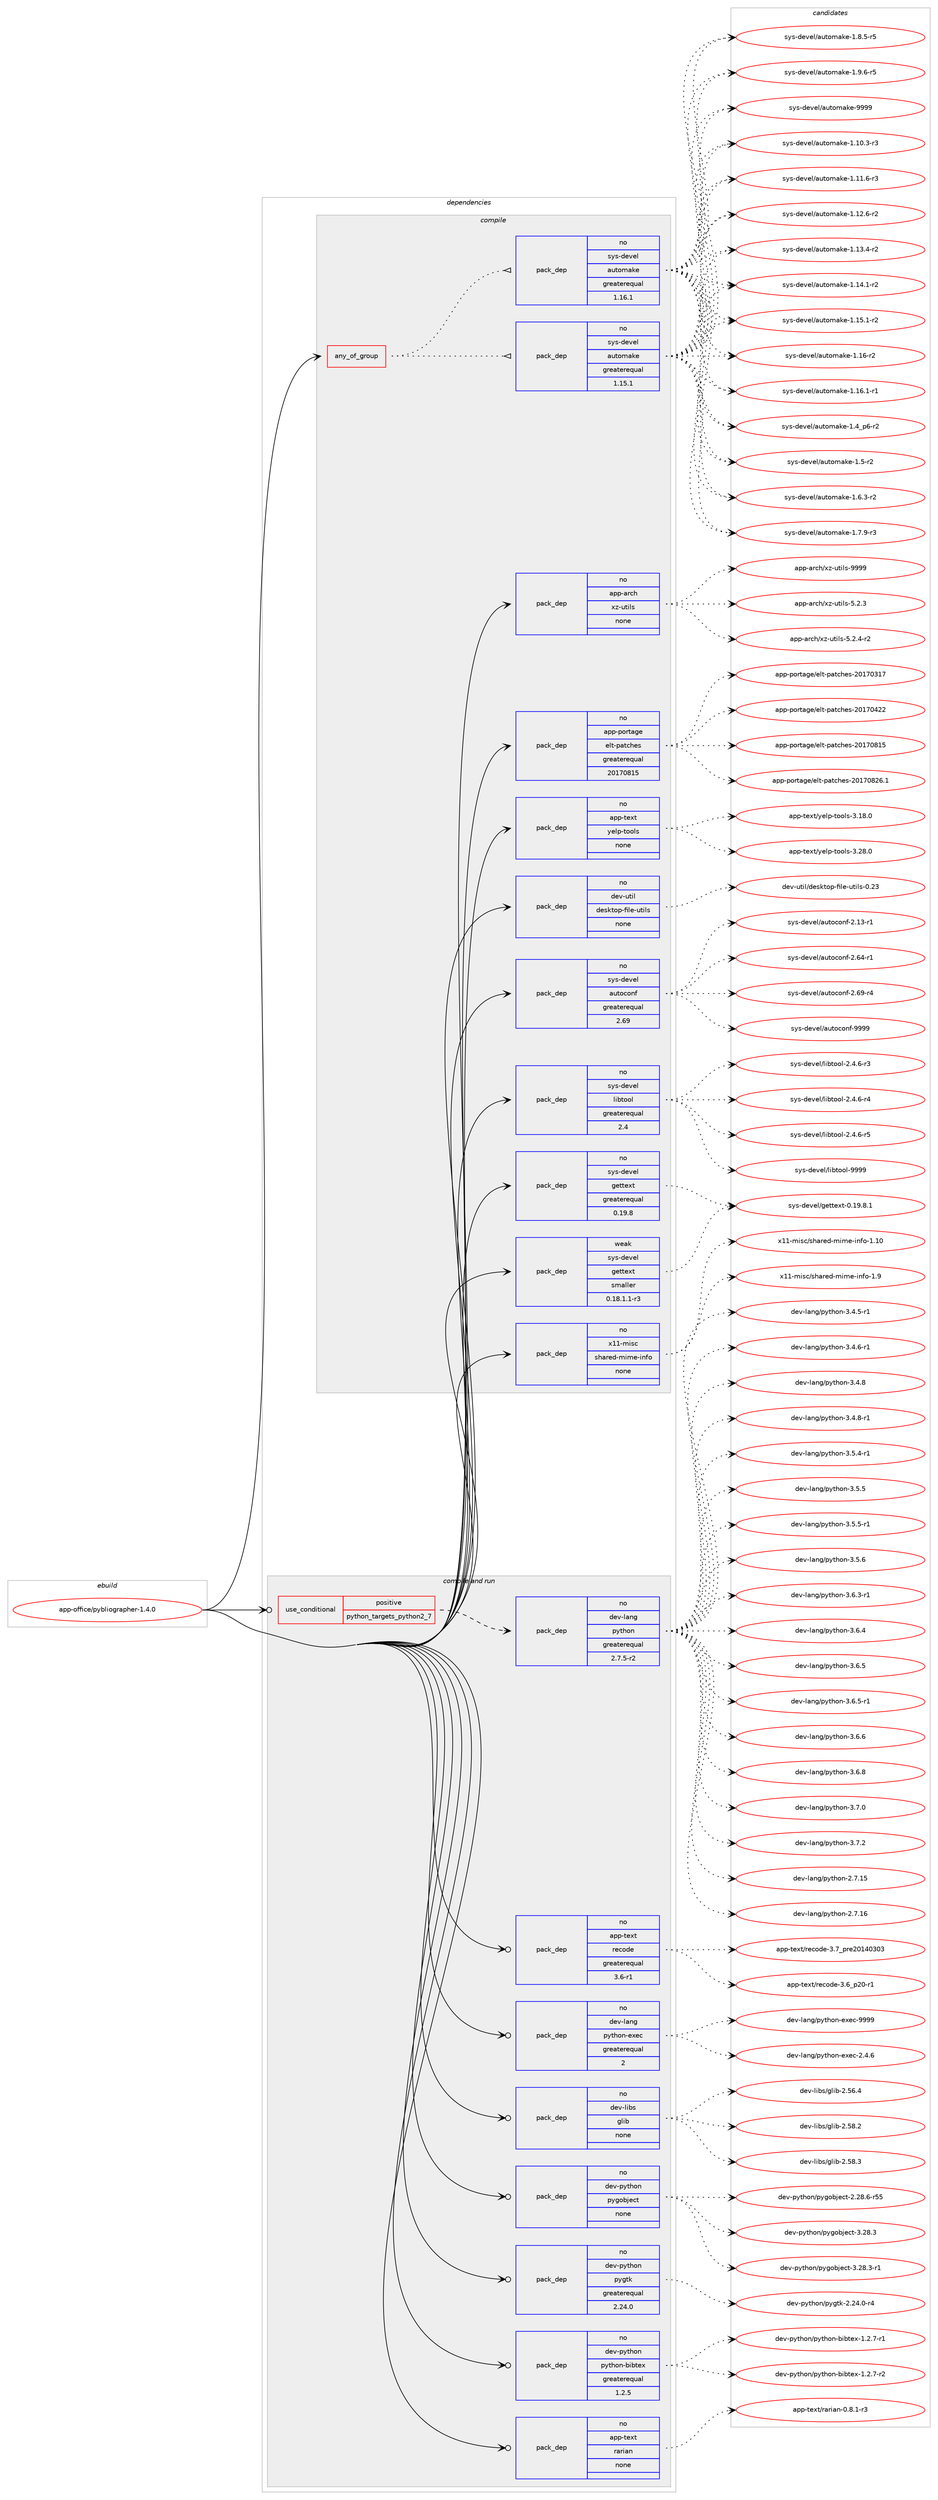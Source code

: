 digraph prolog {

# *************
# Graph options
# *************

newrank=true;
concentrate=true;
compound=true;
graph [rankdir=LR,fontname=Helvetica,fontsize=10,ranksep=1.5];#, ranksep=2.5, nodesep=0.2];
edge  [arrowhead=vee];
node  [fontname=Helvetica,fontsize=10];

# **********
# The ebuild
# **********

subgraph cluster_leftcol {
color=gray;
rank=same;
label=<<i>ebuild</i>>;
id [label="app-office/pybliographer-1.4.0", color=red, width=4, href="../app-office/pybliographer-1.4.0.svg"];
}

# ****************
# The dependencies
# ****************

subgraph cluster_midcol {
color=gray;
label=<<i>dependencies</i>>;
subgraph cluster_compile {
fillcolor="#eeeeee";
style=filled;
label=<<i>compile</i>>;
subgraph any19792 {
dependency1304336 [label=<<TABLE BORDER="0" CELLBORDER="1" CELLSPACING="0" CELLPADDING="4"><TR><TD CELLPADDING="10">any_of_group</TD></TR></TABLE>>, shape=none, color=red];subgraph pack929516 {
dependency1304337 [label=<<TABLE BORDER="0" CELLBORDER="1" CELLSPACING="0" CELLPADDING="4" WIDTH="220"><TR><TD ROWSPAN="6" CELLPADDING="30">pack_dep</TD></TR><TR><TD WIDTH="110">no</TD></TR><TR><TD>sys-devel</TD></TR><TR><TD>automake</TD></TR><TR><TD>greaterequal</TD></TR><TR><TD>1.16.1</TD></TR></TABLE>>, shape=none, color=blue];
}
dependency1304336:e -> dependency1304337:w [weight=20,style="dotted",arrowhead="oinv"];
subgraph pack929517 {
dependency1304338 [label=<<TABLE BORDER="0" CELLBORDER="1" CELLSPACING="0" CELLPADDING="4" WIDTH="220"><TR><TD ROWSPAN="6" CELLPADDING="30">pack_dep</TD></TR><TR><TD WIDTH="110">no</TD></TR><TR><TD>sys-devel</TD></TR><TR><TD>automake</TD></TR><TR><TD>greaterequal</TD></TR><TR><TD>1.15.1</TD></TR></TABLE>>, shape=none, color=blue];
}
dependency1304336:e -> dependency1304338:w [weight=20,style="dotted",arrowhead="oinv"];
}
id:e -> dependency1304336:w [weight=20,style="solid",arrowhead="vee"];
subgraph pack929518 {
dependency1304339 [label=<<TABLE BORDER="0" CELLBORDER="1" CELLSPACING="0" CELLPADDING="4" WIDTH="220"><TR><TD ROWSPAN="6" CELLPADDING="30">pack_dep</TD></TR><TR><TD WIDTH="110">no</TD></TR><TR><TD>app-arch</TD></TR><TR><TD>xz-utils</TD></TR><TR><TD>none</TD></TR><TR><TD></TD></TR></TABLE>>, shape=none, color=blue];
}
id:e -> dependency1304339:w [weight=20,style="solid",arrowhead="vee"];
subgraph pack929519 {
dependency1304340 [label=<<TABLE BORDER="0" CELLBORDER="1" CELLSPACING="0" CELLPADDING="4" WIDTH="220"><TR><TD ROWSPAN="6" CELLPADDING="30">pack_dep</TD></TR><TR><TD WIDTH="110">no</TD></TR><TR><TD>app-portage</TD></TR><TR><TD>elt-patches</TD></TR><TR><TD>greaterequal</TD></TR><TR><TD>20170815</TD></TR></TABLE>>, shape=none, color=blue];
}
id:e -> dependency1304340:w [weight=20,style="solid",arrowhead="vee"];
subgraph pack929520 {
dependency1304341 [label=<<TABLE BORDER="0" CELLBORDER="1" CELLSPACING="0" CELLPADDING="4" WIDTH="220"><TR><TD ROWSPAN="6" CELLPADDING="30">pack_dep</TD></TR><TR><TD WIDTH="110">no</TD></TR><TR><TD>app-text</TD></TR><TR><TD>yelp-tools</TD></TR><TR><TD>none</TD></TR><TR><TD></TD></TR></TABLE>>, shape=none, color=blue];
}
id:e -> dependency1304341:w [weight=20,style="solid",arrowhead="vee"];
subgraph pack929521 {
dependency1304342 [label=<<TABLE BORDER="0" CELLBORDER="1" CELLSPACING="0" CELLPADDING="4" WIDTH="220"><TR><TD ROWSPAN="6" CELLPADDING="30">pack_dep</TD></TR><TR><TD WIDTH="110">no</TD></TR><TR><TD>dev-util</TD></TR><TR><TD>desktop-file-utils</TD></TR><TR><TD>none</TD></TR><TR><TD></TD></TR></TABLE>>, shape=none, color=blue];
}
id:e -> dependency1304342:w [weight=20,style="solid",arrowhead="vee"];
subgraph pack929522 {
dependency1304343 [label=<<TABLE BORDER="0" CELLBORDER="1" CELLSPACING="0" CELLPADDING="4" WIDTH="220"><TR><TD ROWSPAN="6" CELLPADDING="30">pack_dep</TD></TR><TR><TD WIDTH="110">no</TD></TR><TR><TD>sys-devel</TD></TR><TR><TD>autoconf</TD></TR><TR><TD>greaterequal</TD></TR><TR><TD>2.69</TD></TR></TABLE>>, shape=none, color=blue];
}
id:e -> dependency1304343:w [weight=20,style="solid",arrowhead="vee"];
subgraph pack929523 {
dependency1304344 [label=<<TABLE BORDER="0" CELLBORDER="1" CELLSPACING="0" CELLPADDING="4" WIDTH="220"><TR><TD ROWSPAN="6" CELLPADDING="30">pack_dep</TD></TR><TR><TD WIDTH="110">no</TD></TR><TR><TD>sys-devel</TD></TR><TR><TD>gettext</TD></TR><TR><TD>greaterequal</TD></TR><TR><TD>0.19.8</TD></TR></TABLE>>, shape=none, color=blue];
}
id:e -> dependency1304344:w [weight=20,style="solid",arrowhead="vee"];
subgraph pack929524 {
dependency1304345 [label=<<TABLE BORDER="0" CELLBORDER="1" CELLSPACING="0" CELLPADDING="4" WIDTH="220"><TR><TD ROWSPAN="6" CELLPADDING="30">pack_dep</TD></TR><TR><TD WIDTH="110">no</TD></TR><TR><TD>sys-devel</TD></TR><TR><TD>libtool</TD></TR><TR><TD>greaterequal</TD></TR><TR><TD>2.4</TD></TR></TABLE>>, shape=none, color=blue];
}
id:e -> dependency1304345:w [weight=20,style="solid",arrowhead="vee"];
subgraph pack929525 {
dependency1304346 [label=<<TABLE BORDER="0" CELLBORDER="1" CELLSPACING="0" CELLPADDING="4" WIDTH="220"><TR><TD ROWSPAN="6" CELLPADDING="30">pack_dep</TD></TR><TR><TD WIDTH="110">no</TD></TR><TR><TD>x11-misc</TD></TR><TR><TD>shared-mime-info</TD></TR><TR><TD>none</TD></TR><TR><TD></TD></TR></TABLE>>, shape=none, color=blue];
}
id:e -> dependency1304346:w [weight=20,style="solid",arrowhead="vee"];
subgraph pack929526 {
dependency1304347 [label=<<TABLE BORDER="0" CELLBORDER="1" CELLSPACING="0" CELLPADDING="4" WIDTH="220"><TR><TD ROWSPAN="6" CELLPADDING="30">pack_dep</TD></TR><TR><TD WIDTH="110">weak</TD></TR><TR><TD>sys-devel</TD></TR><TR><TD>gettext</TD></TR><TR><TD>smaller</TD></TR><TR><TD>0.18.1.1-r3</TD></TR></TABLE>>, shape=none, color=blue];
}
id:e -> dependency1304347:w [weight=20,style="solid",arrowhead="vee"];
}
subgraph cluster_compileandrun {
fillcolor="#eeeeee";
style=filled;
label=<<i>compile and run</i>>;
subgraph cond354486 {
dependency1304348 [label=<<TABLE BORDER="0" CELLBORDER="1" CELLSPACING="0" CELLPADDING="4"><TR><TD ROWSPAN="3" CELLPADDING="10">use_conditional</TD></TR><TR><TD>positive</TD></TR><TR><TD>python_targets_python2_7</TD></TR></TABLE>>, shape=none, color=red];
subgraph pack929527 {
dependency1304349 [label=<<TABLE BORDER="0" CELLBORDER="1" CELLSPACING="0" CELLPADDING="4" WIDTH="220"><TR><TD ROWSPAN="6" CELLPADDING="30">pack_dep</TD></TR><TR><TD WIDTH="110">no</TD></TR><TR><TD>dev-lang</TD></TR><TR><TD>python</TD></TR><TR><TD>greaterequal</TD></TR><TR><TD>2.7.5-r2</TD></TR></TABLE>>, shape=none, color=blue];
}
dependency1304348:e -> dependency1304349:w [weight=20,style="dashed",arrowhead="vee"];
}
id:e -> dependency1304348:w [weight=20,style="solid",arrowhead="odotvee"];
subgraph pack929528 {
dependency1304350 [label=<<TABLE BORDER="0" CELLBORDER="1" CELLSPACING="0" CELLPADDING="4" WIDTH="220"><TR><TD ROWSPAN="6" CELLPADDING="30">pack_dep</TD></TR><TR><TD WIDTH="110">no</TD></TR><TR><TD>app-text</TD></TR><TR><TD>rarian</TD></TR><TR><TD>none</TD></TR><TR><TD></TD></TR></TABLE>>, shape=none, color=blue];
}
id:e -> dependency1304350:w [weight=20,style="solid",arrowhead="odotvee"];
subgraph pack929529 {
dependency1304351 [label=<<TABLE BORDER="0" CELLBORDER="1" CELLSPACING="0" CELLPADDING="4" WIDTH="220"><TR><TD ROWSPAN="6" CELLPADDING="30">pack_dep</TD></TR><TR><TD WIDTH="110">no</TD></TR><TR><TD>app-text</TD></TR><TR><TD>recode</TD></TR><TR><TD>greaterequal</TD></TR><TR><TD>3.6-r1</TD></TR></TABLE>>, shape=none, color=blue];
}
id:e -> dependency1304351:w [weight=20,style="solid",arrowhead="odotvee"];
subgraph pack929530 {
dependency1304352 [label=<<TABLE BORDER="0" CELLBORDER="1" CELLSPACING="0" CELLPADDING="4" WIDTH="220"><TR><TD ROWSPAN="6" CELLPADDING="30">pack_dep</TD></TR><TR><TD WIDTH="110">no</TD></TR><TR><TD>dev-lang</TD></TR><TR><TD>python-exec</TD></TR><TR><TD>greaterequal</TD></TR><TR><TD>2</TD></TR></TABLE>>, shape=none, color=blue];
}
id:e -> dependency1304352:w [weight=20,style="solid",arrowhead="odotvee"];
subgraph pack929531 {
dependency1304353 [label=<<TABLE BORDER="0" CELLBORDER="1" CELLSPACING="0" CELLPADDING="4" WIDTH="220"><TR><TD ROWSPAN="6" CELLPADDING="30">pack_dep</TD></TR><TR><TD WIDTH="110">no</TD></TR><TR><TD>dev-libs</TD></TR><TR><TD>glib</TD></TR><TR><TD>none</TD></TR><TR><TD></TD></TR></TABLE>>, shape=none, color=blue];
}
id:e -> dependency1304353:w [weight=20,style="solid",arrowhead="odotvee"];
subgraph pack929532 {
dependency1304354 [label=<<TABLE BORDER="0" CELLBORDER="1" CELLSPACING="0" CELLPADDING="4" WIDTH="220"><TR><TD ROWSPAN="6" CELLPADDING="30">pack_dep</TD></TR><TR><TD WIDTH="110">no</TD></TR><TR><TD>dev-python</TD></TR><TR><TD>pygobject</TD></TR><TR><TD>none</TD></TR><TR><TD></TD></TR></TABLE>>, shape=none, color=blue];
}
id:e -> dependency1304354:w [weight=20,style="solid",arrowhead="odotvee"];
subgraph pack929533 {
dependency1304355 [label=<<TABLE BORDER="0" CELLBORDER="1" CELLSPACING="0" CELLPADDING="4" WIDTH="220"><TR><TD ROWSPAN="6" CELLPADDING="30">pack_dep</TD></TR><TR><TD WIDTH="110">no</TD></TR><TR><TD>dev-python</TD></TR><TR><TD>pygtk</TD></TR><TR><TD>greaterequal</TD></TR><TR><TD>2.24.0</TD></TR></TABLE>>, shape=none, color=blue];
}
id:e -> dependency1304355:w [weight=20,style="solid",arrowhead="odotvee"];
subgraph pack929534 {
dependency1304356 [label=<<TABLE BORDER="0" CELLBORDER="1" CELLSPACING="0" CELLPADDING="4" WIDTH="220"><TR><TD ROWSPAN="6" CELLPADDING="30">pack_dep</TD></TR><TR><TD WIDTH="110">no</TD></TR><TR><TD>dev-python</TD></TR><TR><TD>python-bibtex</TD></TR><TR><TD>greaterequal</TD></TR><TR><TD>1.2.5</TD></TR></TABLE>>, shape=none, color=blue];
}
id:e -> dependency1304356:w [weight=20,style="solid",arrowhead="odotvee"];
}
subgraph cluster_run {
fillcolor="#eeeeee";
style=filled;
label=<<i>run</i>>;
}
}

# **************
# The candidates
# **************

subgraph cluster_choices {
rank=same;
color=gray;
label=<<i>candidates</i>>;

subgraph choice929516 {
color=black;
nodesep=1;
choice11512111545100101118101108479711711611110997107101454946494846514511451 [label="sys-devel/automake-1.10.3-r3", color=red, width=4,href="../sys-devel/automake-1.10.3-r3.svg"];
choice11512111545100101118101108479711711611110997107101454946494946544511451 [label="sys-devel/automake-1.11.6-r3", color=red, width=4,href="../sys-devel/automake-1.11.6-r3.svg"];
choice11512111545100101118101108479711711611110997107101454946495046544511450 [label="sys-devel/automake-1.12.6-r2", color=red, width=4,href="../sys-devel/automake-1.12.6-r2.svg"];
choice11512111545100101118101108479711711611110997107101454946495146524511450 [label="sys-devel/automake-1.13.4-r2", color=red, width=4,href="../sys-devel/automake-1.13.4-r2.svg"];
choice11512111545100101118101108479711711611110997107101454946495246494511450 [label="sys-devel/automake-1.14.1-r2", color=red, width=4,href="../sys-devel/automake-1.14.1-r2.svg"];
choice11512111545100101118101108479711711611110997107101454946495346494511450 [label="sys-devel/automake-1.15.1-r2", color=red, width=4,href="../sys-devel/automake-1.15.1-r2.svg"];
choice1151211154510010111810110847971171161111099710710145494649544511450 [label="sys-devel/automake-1.16-r2", color=red, width=4,href="../sys-devel/automake-1.16-r2.svg"];
choice11512111545100101118101108479711711611110997107101454946495446494511449 [label="sys-devel/automake-1.16.1-r1", color=red, width=4,href="../sys-devel/automake-1.16.1-r1.svg"];
choice115121115451001011181011084797117116111109971071014549465295112544511450 [label="sys-devel/automake-1.4_p6-r2", color=red, width=4,href="../sys-devel/automake-1.4_p6-r2.svg"];
choice11512111545100101118101108479711711611110997107101454946534511450 [label="sys-devel/automake-1.5-r2", color=red, width=4,href="../sys-devel/automake-1.5-r2.svg"];
choice115121115451001011181011084797117116111109971071014549465446514511450 [label="sys-devel/automake-1.6.3-r2", color=red, width=4,href="../sys-devel/automake-1.6.3-r2.svg"];
choice115121115451001011181011084797117116111109971071014549465546574511451 [label="sys-devel/automake-1.7.9-r3", color=red, width=4,href="../sys-devel/automake-1.7.9-r3.svg"];
choice115121115451001011181011084797117116111109971071014549465646534511453 [label="sys-devel/automake-1.8.5-r5", color=red, width=4,href="../sys-devel/automake-1.8.5-r5.svg"];
choice115121115451001011181011084797117116111109971071014549465746544511453 [label="sys-devel/automake-1.9.6-r5", color=red, width=4,href="../sys-devel/automake-1.9.6-r5.svg"];
choice115121115451001011181011084797117116111109971071014557575757 [label="sys-devel/automake-9999", color=red, width=4,href="../sys-devel/automake-9999.svg"];
dependency1304337:e -> choice11512111545100101118101108479711711611110997107101454946494846514511451:w [style=dotted,weight="100"];
dependency1304337:e -> choice11512111545100101118101108479711711611110997107101454946494946544511451:w [style=dotted,weight="100"];
dependency1304337:e -> choice11512111545100101118101108479711711611110997107101454946495046544511450:w [style=dotted,weight="100"];
dependency1304337:e -> choice11512111545100101118101108479711711611110997107101454946495146524511450:w [style=dotted,weight="100"];
dependency1304337:e -> choice11512111545100101118101108479711711611110997107101454946495246494511450:w [style=dotted,weight="100"];
dependency1304337:e -> choice11512111545100101118101108479711711611110997107101454946495346494511450:w [style=dotted,weight="100"];
dependency1304337:e -> choice1151211154510010111810110847971171161111099710710145494649544511450:w [style=dotted,weight="100"];
dependency1304337:e -> choice11512111545100101118101108479711711611110997107101454946495446494511449:w [style=dotted,weight="100"];
dependency1304337:e -> choice115121115451001011181011084797117116111109971071014549465295112544511450:w [style=dotted,weight="100"];
dependency1304337:e -> choice11512111545100101118101108479711711611110997107101454946534511450:w [style=dotted,weight="100"];
dependency1304337:e -> choice115121115451001011181011084797117116111109971071014549465446514511450:w [style=dotted,weight="100"];
dependency1304337:e -> choice115121115451001011181011084797117116111109971071014549465546574511451:w [style=dotted,weight="100"];
dependency1304337:e -> choice115121115451001011181011084797117116111109971071014549465646534511453:w [style=dotted,weight="100"];
dependency1304337:e -> choice115121115451001011181011084797117116111109971071014549465746544511453:w [style=dotted,weight="100"];
dependency1304337:e -> choice115121115451001011181011084797117116111109971071014557575757:w [style=dotted,weight="100"];
}
subgraph choice929517 {
color=black;
nodesep=1;
choice11512111545100101118101108479711711611110997107101454946494846514511451 [label="sys-devel/automake-1.10.3-r3", color=red, width=4,href="../sys-devel/automake-1.10.3-r3.svg"];
choice11512111545100101118101108479711711611110997107101454946494946544511451 [label="sys-devel/automake-1.11.6-r3", color=red, width=4,href="../sys-devel/automake-1.11.6-r3.svg"];
choice11512111545100101118101108479711711611110997107101454946495046544511450 [label="sys-devel/automake-1.12.6-r2", color=red, width=4,href="../sys-devel/automake-1.12.6-r2.svg"];
choice11512111545100101118101108479711711611110997107101454946495146524511450 [label="sys-devel/automake-1.13.4-r2", color=red, width=4,href="../sys-devel/automake-1.13.4-r2.svg"];
choice11512111545100101118101108479711711611110997107101454946495246494511450 [label="sys-devel/automake-1.14.1-r2", color=red, width=4,href="../sys-devel/automake-1.14.1-r2.svg"];
choice11512111545100101118101108479711711611110997107101454946495346494511450 [label="sys-devel/automake-1.15.1-r2", color=red, width=4,href="../sys-devel/automake-1.15.1-r2.svg"];
choice1151211154510010111810110847971171161111099710710145494649544511450 [label="sys-devel/automake-1.16-r2", color=red, width=4,href="../sys-devel/automake-1.16-r2.svg"];
choice11512111545100101118101108479711711611110997107101454946495446494511449 [label="sys-devel/automake-1.16.1-r1", color=red, width=4,href="../sys-devel/automake-1.16.1-r1.svg"];
choice115121115451001011181011084797117116111109971071014549465295112544511450 [label="sys-devel/automake-1.4_p6-r2", color=red, width=4,href="../sys-devel/automake-1.4_p6-r2.svg"];
choice11512111545100101118101108479711711611110997107101454946534511450 [label="sys-devel/automake-1.5-r2", color=red, width=4,href="../sys-devel/automake-1.5-r2.svg"];
choice115121115451001011181011084797117116111109971071014549465446514511450 [label="sys-devel/automake-1.6.3-r2", color=red, width=4,href="../sys-devel/automake-1.6.3-r2.svg"];
choice115121115451001011181011084797117116111109971071014549465546574511451 [label="sys-devel/automake-1.7.9-r3", color=red, width=4,href="../sys-devel/automake-1.7.9-r3.svg"];
choice115121115451001011181011084797117116111109971071014549465646534511453 [label="sys-devel/automake-1.8.5-r5", color=red, width=4,href="../sys-devel/automake-1.8.5-r5.svg"];
choice115121115451001011181011084797117116111109971071014549465746544511453 [label="sys-devel/automake-1.9.6-r5", color=red, width=4,href="../sys-devel/automake-1.9.6-r5.svg"];
choice115121115451001011181011084797117116111109971071014557575757 [label="sys-devel/automake-9999", color=red, width=4,href="../sys-devel/automake-9999.svg"];
dependency1304338:e -> choice11512111545100101118101108479711711611110997107101454946494846514511451:w [style=dotted,weight="100"];
dependency1304338:e -> choice11512111545100101118101108479711711611110997107101454946494946544511451:w [style=dotted,weight="100"];
dependency1304338:e -> choice11512111545100101118101108479711711611110997107101454946495046544511450:w [style=dotted,weight="100"];
dependency1304338:e -> choice11512111545100101118101108479711711611110997107101454946495146524511450:w [style=dotted,weight="100"];
dependency1304338:e -> choice11512111545100101118101108479711711611110997107101454946495246494511450:w [style=dotted,weight="100"];
dependency1304338:e -> choice11512111545100101118101108479711711611110997107101454946495346494511450:w [style=dotted,weight="100"];
dependency1304338:e -> choice1151211154510010111810110847971171161111099710710145494649544511450:w [style=dotted,weight="100"];
dependency1304338:e -> choice11512111545100101118101108479711711611110997107101454946495446494511449:w [style=dotted,weight="100"];
dependency1304338:e -> choice115121115451001011181011084797117116111109971071014549465295112544511450:w [style=dotted,weight="100"];
dependency1304338:e -> choice11512111545100101118101108479711711611110997107101454946534511450:w [style=dotted,weight="100"];
dependency1304338:e -> choice115121115451001011181011084797117116111109971071014549465446514511450:w [style=dotted,weight="100"];
dependency1304338:e -> choice115121115451001011181011084797117116111109971071014549465546574511451:w [style=dotted,weight="100"];
dependency1304338:e -> choice115121115451001011181011084797117116111109971071014549465646534511453:w [style=dotted,weight="100"];
dependency1304338:e -> choice115121115451001011181011084797117116111109971071014549465746544511453:w [style=dotted,weight="100"];
dependency1304338:e -> choice115121115451001011181011084797117116111109971071014557575757:w [style=dotted,weight="100"];
}
subgraph choice929518 {
color=black;
nodesep=1;
choice971121124597114991044712012245117116105108115455346504651 [label="app-arch/xz-utils-5.2.3", color=red, width=4,href="../app-arch/xz-utils-5.2.3.svg"];
choice9711211245971149910447120122451171161051081154553465046524511450 [label="app-arch/xz-utils-5.2.4-r2", color=red, width=4,href="../app-arch/xz-utils-5.2.4-r2.svg"];
choice9711211245971149910447120122451171161051081154557575757 [label="app-arch/xz-utils-9999", color=red, width=4,href="../app-arch/xz-utils-9999.svg"];
dependency1304339:e -> choice971121124597114991044712012245117116105108115455346504651:w [style=dotted,weight="100"];
dependency1304339:e -> choice9711211245971149910447120122451171161051081154553465046524511450:w [style=dotted,weight="100"];
dependency1304339:e -> choice9711211245971149910447120122451171161051081154557575757:w [style=dotted,weight="100"];
}
subgraph choice929519 {
color=black;
nodesep=1;
choice97112112451121111141169710310147101108116451129711699104101115455048495548514955 [label="app-portage/elt-patches-20170317", color=red, width=4,href="../app-portage/elt-patches-20170317.svg"];
choice97112112451121111141169710310147101108116451129711699104101115455048495548525050 [label="app-portage/elt-patches-20170422", color=red, width=4,href="../app-portage/elt-patches-20170422.svg"];
choice97112112451121111141169710310147101108116451129711699104101115455048495548564953 [label="app-portage/elt-patches-20170815", color=red, width=4,href="../app-portage/elt-patches-20170815.svg"];
choice971121124511211111411697103101471011081164511297116991041011154550484955485650544649 [label="app-portage/elt-patches-20170826.1", color=red, width=4,href="../app-portage/elt-patches-20170826.1.svg"];
dependency1304340:e -> choice97112112451121111141169710310147101108116451129711699104101115455048495548514955:w [style=dotted,weight="100"];
dependency1304340:e -> choice97112112451121111141169710310147101108116451129711699104101115455048495548525050:w [style=dotted,weight="100"];
dependency1304340:e -> choice97112112451121111141169710310147101108116451129711699104101115455048495548564953:w [style=dotted,weight="100"];
dependency1304340:e -> choice971121124511211111411697103101471011081164511297116991041011154550484955485650544649:w [style=dotted,weight="100"];
}
subgraph choice929520 {
color=black;
nodesep=1;
choice9711211245116101120116471211011081124511611111110811545514649564648 [label="app-text/yelp-tools-3.18.0", color=red, width=4,href="../app-text/yelp-tools-3.18.0.svg"];
choice9711211245116101120116471211011081124511611111110811545514650564648 [label="app-text/yelp-tools-3.28.0", color=red, width=4,href="../app-text/yelp-tools-3.28.0.svg"];
dependency1304341:e -> choice9711211245116101120116471211011081124511611111110811545514649564648:w [style=dotted,weight="100"];
dependency1304341:e -> choice9711211245116101120116471211011081124511611111110811545514650564648:w [style=dotted,weight="100"];
}
subgraph choice929521 {
color=black;
nodesep=1;
choice100101118451171161051084710010111510711611111245102105108101451171161051081154548465051 [label="dev-util/desktop-file-utils-0.23", color=red, width=4,href="../dev-util/desktop-file-utils-0.23.svg"];
dependency1304342:e -> choice100101118451171161051084710010111510711611111245102105108101451171161051081154548465051:w [style=dotted,weight="100"];
}
subgraph choice929522 {
color=black;
nodesep=1;
choice1151211154510010111810110847971171161119911111010245504649514511449 [label="sys-devel/autoconf-2.13-r1", color=red, width=4,href="../sys-devel/autoconf-2.13-r1.svg"];
choice1151211154510010111810110847971171161119911111010245504654524511449 [label="sys-devel/autoconf-2.64-r1", color=red, width=4,href="../sys-devel/autoconf-2.64-r1.svg"];
choice1151211154510010111810110847971171161119911111010245504654574511452 [label="sys-devel/autoconf-2.69-r4", color=red, width=4,href="../sys-devel/autoconf-2.69-r4.svg"];
choice115121115451001011181011084797117116111991111101024557575757 [label="sys-devel/autoconf-9999", color=red, width=4,href="../sys-devel/autoconf-9999.svg"];
dependency1304343:e -> choice1151211154510010111810110847971171161119911111010245504649514511449:w [style=dotted,weight="100"];
dependency1304343:e -> choice1151211154510010111810110847971171161119911111010245504654524511449:w [style=dotted,weight="100"];
dependency1304343:e -> choice1151211154510010111810110847971171161119911111010245504654574511452:w [style=dotted,weight="100"];
dependency1304343:e -> choice115121115451001011181011084797117116111991111101024557575757:w [style=dotted,weight="100"];
}
subgraph choice929523 {
color=black;
nodesep=1;
choice1151211154510010111810110847103101116116101120116454846495746564649 [label="sys-devel/gettext-0.19.8.1", color=red, width=4,href="../sys-devel/gettext-0.19.8.1.svg"];
dependency1304344:e -> choice1151211154510010111810110847103101116116101120116454846495746564649:w [style=dotted,weight="100"];
}
subgraph choice929524 {
color=black;
nodesep=1;
choice1151211154510010111810110847108105981161111111084550465246544511451 [label="sys-devel/libtool-2.4.6-r3", color=red, width=4,href="../sys-devel/libtool-2.4.6-r3.svg"];
choice1151211154510010111810110847108105981161111111084550465246544511452 [label="sys-devel/libtool-2.4.6-r4", color=red, width=4,href="../sys-devel/libtool-2.4.6-r4.svg"];
choice1151211154510010111810110847108105981161111111084550465246544511453 [label="sys-devel/libtool-2.4.6-r5", color=red, width=4,href="../sys-devel/libtool-2.4.6-r5.svg"];
choice1151211154510010111810110847108105981161111111084557575757 [label="sys-devel/libtool-9999", color=red, width=4,href="../sys-devel/libtool-9999.svg"];
dependency1304345:e -> choice1151211154510010111810110847108105981161111111084550465246544511451:w [style=dotted,weight="100"];
dependency1304345:e -> choice1151211154510010111810110847108105981161111111084550465246544511452:w [style=dotted,weight="100"];
dependency1304345:e -> choice1151211154510010111810110847108105981161111111084550465246544511453:w [style=dotted,weight="100"];
dependency1304345:e -> choice1151211154510010111810110847108105981161111111084557575757:w [style=dotted,weight="100"];
}
subgraph choice929525 {
color=black;
nodesep=1;
choice12049494510910511599471151049711410110045109105109101451051101021114549464948 [label="x11-misc/shared-mime-info-1.10", color=red, width=4,href="../x11-misc/shared-mime-info-1.10.svg"];
choice120494945109105115994711510497114101100451091051091014510511010211145494657 [label="x11-misc/shared-mime-info-1.9", color=red, width=4,href="../x11-misc/shared-mime-info-1.9.svg"];
dependency1304346:e -> choice12049494510910511599471151049711410110045109105109101451051101021114549464948:w [style=dotted,weight="100"];
dependency1304346:e -> choice120494945109105115994711510497114101100451091051091014510511010211145494657:w [style=dotted,weight="100"];
}
subgraph choice929526 {
color=black;
nodesep=1;
choice1151211154510010111810110847103101116116101120116454846495746564649 [label="sys-devel/gettext-0.19.8.1", color=red, width=4,href="../sys-devel/gettext-0.19.8.1.svg"];
dependency1304347:e -> choice1151211154510010111810110847103101116116101120116454846495746564649:w [style=dotted,weight="100"];
}
subgraph choice929527 {
color=black;
nodesep=1;
choice10010111845108971101034711212111610411111045504655464953 [label="dev-lang/python-2.7.15", color=red, width=4,href="../dev-lang/python-2.7.15.svg"];
choice10010111845108971101034711212111610411111045504655464954 [label="dev-lang/python-2.7.16", color=red, width=4,href="../dev-lang/python-2.7.16.svg"];
choice1001011184510897110103471121211161041111104551465246534511449 [label="dev-lang/python-3.4.5-r1", color=red, width=4,href="../dev-lang/python-3.4.5-r1.svg"];
choice1001011184510897110103471121211161041111104551465246544511449 [label="dev-lang/python-3.4.6-r1", color=red, width=4,href="../dev-lang/python-3.4.6-r1.svg"];
choice100101118451089711010347112121116104111110455146524656 [label="dev-lang/python-3.4.8", color=red, width=4,href="../dev-lang/python-3.4.8.svg"];
choice1001011184510897110103471121211161041111104551465246564511449 [label="dev-lang/python-3.4.8-r1", color=red, width=4,href="../dev-lang/python-3.4.8-r1.svg"];
choice1001011184510897110103471121211161041111104551465346524511449 [label="dev-lang/python-3.5.4-r1", color=red, width=4,href="../dev-lang/python-3.5.4-r1.svg"];
choice100101118451089711010347112121116104111110455146534653 [label="dev-lang/python-3.5.5", color=red, width=4,href="../dev-lang/python-3.5.5.svg"];
choice1001011184510897110103471121211161041111104551465346534511449 [label="dev-lang/python-3.5.5-r1", color=red, width=4,href="../dev-lang/python-3.5.5-r1.svg"];
choice100101118451089711010347112121116104111110455146534654 [label="dev-lang/python-3.5.6", color=red, width=4,href="../dev-lang/python-3.5.6.svg"];
choice1001011184510897110103471121211161041111104551465446514511449 [label="dev-lang/python-3.6.3-r1", color=red, width=4,href="../dev-lang/python-3.6.3-r1.svg"];
choice100101118451089711010347112121116104111110455146544652 [label="dev-lang/python-3.6.4", color=red, width=4,href="../dev-lang/python-3.6.4.svg"];
choice100101118451089711010347112121116104111110455146544653 [label="dev-lang/python-3.6.5", color=red, width=4,href="../dev-lang/python-3.6.5.svg"];
choice1001011184510897110103471121211161041111104551465446534511449 [label="dev-lang/python-3.6.5-r1", color=red, width=4,href="../dev-lang/python-3.6.5-r1.svg"];
choice100101118451089711010347112121116104111110455146544654 [label="dev-lang/python-3.6.6", color=red, width=4,href="../dev-lang/python-3.6.6.svg"];
choice100101118451089711010347112121116104111110455146544656 [label="dev-lang/python-3.6.8", color=red, width=4,href="../dev-lang/python-3.6.8.svg"];
choice100101118451089711010347112121116104111110455146554648 [label="dev-lang/python-3.7.0", color=red, width=4,href="../dev-lang/python-3.7.0.svg"];
choice100101118451089711010347112121116104111110455146554650 [label="dev-lang/python-3.7.2", color=red, width=4,href="../dev-lang/python-3.7.2.svg"];
dependency1304349:e -> choice10010111845108971101034711212111610411111045504655464953:w [style=dotted,weight="100"];
dependency1304349:e -> choice10010111845108971101034711212111610411111045504655464954:w [style=dotted,weight="100"];
dependency1304349:e -> choice1001011184510897110103471121211161041111104551465246534511449:w [style=dotted,weight="100"];
dependency1304349:e -> choice1001011184510897110103471121211161041111104551465246544511449:w [style=dotted,weight="100"];
dependency1304349:e -> choice100101118451089711010347112121116104111110455146524656:w [style=dotted,weight="100"];
dependency1304349:e -> choice1001011184510897110103471121211161041111104551465246564511449:w [style=dotted,weight="100"];
dependency1304349:e -> choice1001011184510897110103471121211161041111104551465346524511449:w [style=dotted,weight="100"];
dependency1304349:e -> choice100101118451089711010347112121116104111110455146534653:w [style=dotted,weight="100"];
dependency1304349:e -> choice1001011184510897110103471121211161041111104551465346534511449:w [style=dotted,weight="100"];
dependency1304349:e -> choice100101118451089711010347112121116104111110455146534654:w [style=dotted,weight="100"];
dependency1304349:e -> choice1001011184510897110103471121211161041111104551465446514511449:w [style=dotted,weight="100"];
dependency1304349:e -> choice100101118451089711010347112121116104111110455146544652:w [style=dotted,weight="100"];
dependency1304349:e -> choice100101118451089711010347112121116104111110455146544653:w [style=dotted,weight="100"];
dependency1304349:e -> choice1001011184510897110103471121211161041111104551465446534511449:w [style=dotted,weight="100"];
dependency1304349:e -> choice100101118451089711010347112121116104111110455146544654:w [style=dotted,weight="100"];
dependency1304349:e -> choice100101118451089711010347112121116104111110455146544656:w [style=dotted,weight="100"];
dependency1304349:e -> choice100101118451089711010347112121116104111110455146554648:w [style=dotted,weight="100"];
dependency1304349:e -> choice100101118451089711010347112121116104111110455146554650:w [style=dotted,weight="100"];
}
subgraph choice929528 {
color=black;
nodesep=1;
choice97112112451161011201164711497114105971104548465646494511451 [label="app-text/rarian-0.8.1-r3", color=red, width=4,href="../app-text/rarian-0.8.1-r3.svg"];
dependency1304350:e -> choice97112112451161011201164711497114105971104548465646494511451:w [style=dotted,weight="100"];
}
subgraph choice929529 {
color=black;
nodesep=1;
choice97112112451161011201164711410199111100101455146549511250484511449 [label="app-text/recode-3.6_p20-r1", color=red, width=4,href="../app-text/recode-3.6_p20-r1.svg"];
choice9711211245116101120116471141019911110010145514655951121141015048495248514851 [label="app-text/recode-3.7_pre20140303", color=red, width=4,href="../app-text/recode-3.7_pre20140303.svg"];
dependency1304351:e -> choice97112112451161011201164711410199111100101455146549511250484511449:w [style=dotted,weight="100"];
dependency1304351:e -> choice9711211245116101120116471141019911110010145514655951121141015048495248514851:w [style=dotted,weight="100"];
}
subgraph choice929530 {
color=black;
nodesep=1;
choice1001011184510897110103471121211161041111104510112010199455046524654 [label="dev-lang/python-exec-2.4.6", color=red, width=4,href="../dev-lang/python-exec-2.4.6.svg"];
choice10010111845108971101034711212111610411111045101120101994557575757 [label="dev-lang/python-exec-9999", color=red, width=4,href="../dev-lang/python-exec-9999.svg"];
dependency1304352:e -> choice1001011184510897110103471121211161041111104510112010199455046524654:w [style=dotted,weight="100"];
dependency1304352:e -> choice10010111845108971101034711212111610411111045101120101994557575757:w [style=dotted,weight="100"];
}
subgraph choice929531 {
color=black;
nodesep=1;
choice1001011184510810598115471031081059845504653544652 [label="dev-libs/glib-2.56.4", color=red, width=4,href="../dev-libs/glib-2.56.4.svg"];
choice1001011184510810598115471031081059845504653564650 [label="dev-libs/glib-2.58.2", color=red, width=4,href="../dev-libs/glib-2.58.2.svg"];
choice1001011184510810598115471031081059845504653564651 [label="dev-libs/glib-2.58.3", color=red, width=4,href="../dev-libs/glib-2.58.3.svg"];
dependency1304353:e -> choice1001011184510810598115471031081059845504653544652:w [style=dotted,weight="100"];
dependency1304353:e -> choice1001011184510810598115471031081059845504653564650:w [style=dotted,weight="100"];
dependency1304353:e -> choice1001011184510810598115471031081059845504653564651:w [style=dotted,weight="100"];
}
subgraph choice929532 {
color=black;
nodesep=1;
choice1001011184511212111610411111047112121103111981061019911645504650564654451145353 [label="dev-python/pygobject-2.28.6-r55", color=red, width=4,href="../dev-python/pygobject-2.28.6-r55.svg"];
choice1001011184511212111610411111047112121103111981061019911645514650564651 [label="dev-python/pygobject-3.28.3", color=red, width=4,href="../dev-python/pygobject-3.28.3.svg"];
choice10010111845112121116104111110471121211031119810610199116455146505646514511449 [label="dev-python/pygobject-3.28.3-r1", color=red, width=4,href="../dev-python/pygobject-3.28.3-r1.svg"];
dependency1304354:e -> choice1001011184511212111610411111047112121103111981061019911645504650564654451145353:w [style=dotted,weight="100"];
dependency1304354:e -> choice1001011184511212111610411111047112121103111981061019911645514650564651:w [style=dotted,weight="100"];
dependency1304354:e -> choice10010111845112121116104111110471121211031119810610199116455146505646514511449:w [style=dotted,weight="100"];
}
subgraph choice929533 {
color=black;
nodesep=1;
choice1001011184511212111610411111047112121103116107455046505246484511452 [label="dev-python/pygtk-2.24.0-r4", color=red, width=4,href="../dev-python/pygtk-2.24.0-r4.svg"];
dependency1304355:e -> choice1001011184511212111610411111047112121103116107455046505246484511452:w [style=dotted,weight="100"];
}
subgraph choice929534 {
color=black;
nodesep=1;
choice10010111845112121116104111110471121211161041111104598105981161011204549465046554511449 [label="dev-python/python-bibtex-1.2.7-r1", color=red, width=4,href="../dev-python/python-bibtex-1.2.7-r1.svg"];
choice10010111845112121116104111110471121211161041111104598105981161011204549465046554511450 [label="dev-python/python-bibtex-1.2.7-r2", color=red, width=4,href="../dev-python/python-bibtex-1.2.7-r2.svg"];
dependency1304356:e -> choice10010111845112121116104111110471121211161041111104598105981161011204549465046554511449:w [style=dotted,weight="100"];
dependency1304356:e -> choice10010111845112121116104111110471121211161041111104598105981161011204549465046554511450:w [style=dotted,weight="100"];
}
}

}
